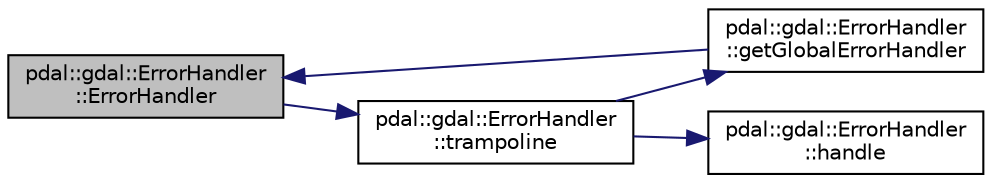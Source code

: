 digraph "pdal::gdal::ErrorHandler::ErrorHandler"
{
  edge [fontname="Helvetica",fontsize="10",labelfontname="Helvetica",labelfontsize="10"];
  node [fontname="Helvetica",fontsize="10",shape=record];
  rankdir="LR";
  Node1 [label="pdal::gdal::ErrorHandler\l::ErrorHandler",height=0.2,width=0.4,color="black", fillcolor="grey75", style="filled", fontcolor="black"];
  Node1 -> Node2 [color="midnightblue",fontsize="10",style="solid",fontname="Helvetica"];
  Node2 [label="pdal::gdal::ErrorHandler\l::trampoline",height=0.2,width=0.4,color="black", fillcolor="white", style="filled",URL="$classpdal_1_1gdal_1_1ErrorHandler.html#a6381c703007e462e66d9906c806ec0a4"];
  Node2 -> Node3 [color="midnightblue",fontsize="10",style="solid",fontname="Helvetica"];
  Node3 [label="pdal::gdal::ErrorHandler\l::getGlobalErrorHandler",height=0.2,width=0.4,color="black", fillcolor="white", style="filled",URL="$classpdal_1_1gdal_1_1ErrorHandler.html#a56e0125595a43bf3b0cbd0b9a4bc55ea"];
  Node3 -> Node1 [color="midnightblue",fontsize="10",style="solid",fontname="Helvetica"];
  Node2 -> Node4 [color="midnightblue",fontsize="10",style="solid",fontname="Helvetica"];
  Node4 [label="pdal::gdal::ErrorHandler\l::handle",height=0.2,width=0.4,color="black", fillcolor="white", style="filled",URL="$classpdal_1_1gdal_1_1ErrorHandler.html#a4d90644b75f1266d089af2bc61bb8de7"];
}
